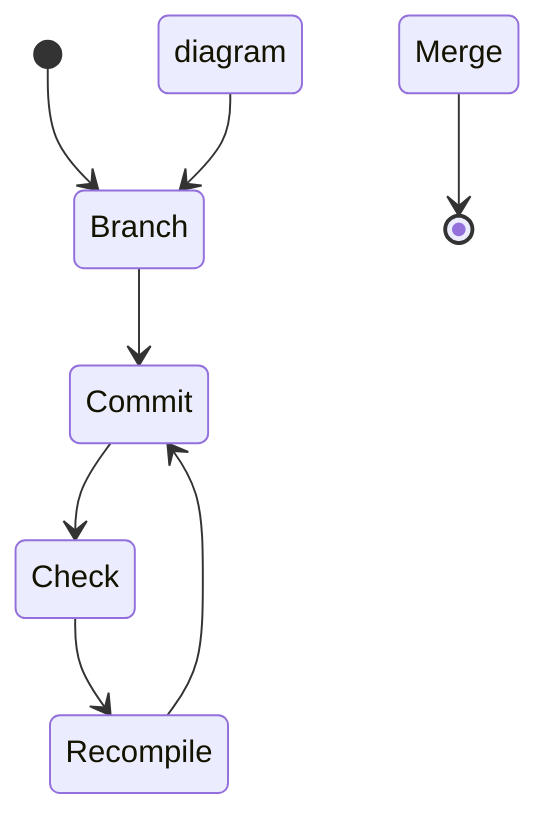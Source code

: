 stateDiagram-v2
[*] --> Branch
Branch --> Commit
Commit --> Check
Check --> Recompile
Recompile --> Commit diagram
Commit diagram --> Branch
Merge --> [*]
